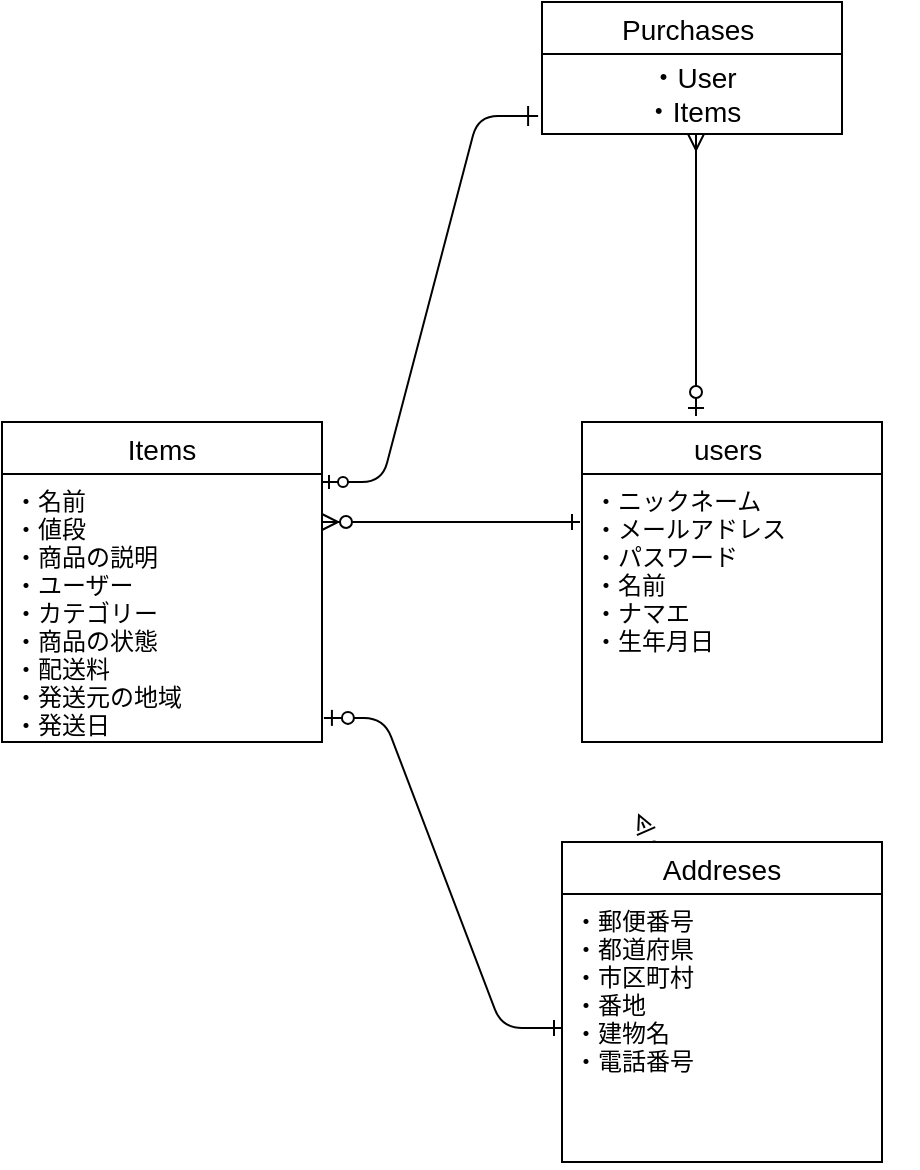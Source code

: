 <mxfile version="13.10.0" type="embed">
    <diagram id="_Q7WCkN239FhMvjNGIfI" name="ページ1">
        <mxGraphModel dx="411" dy="680" grid="1" gridSize="10" guides="1" tooltips="1" connect="1" arrows="1" fold="1" page="1" pageScale="1" pageWidth="827" pageHeight="1169" math="0" shadow="0">
            <root>
                <mxCell id="0"/>
                <mxCell id="1" parent="0"/>
                <mxCell id="88" value="users " style="swimlane;fontStyle=0;childLayout=stackLayout;horizontal=1;startSize=26;horizontalStack=0;resizeParent=1;resizeParentMax=0;resizeLast=0;collapsible=1;marginBottom=0;align=center;fontSize=14;" vertex="1" parent="1">
                    <mxGeometry x="320" y="270" width="150" height="160" as="geometry"/>
                </mxCell>
                <mxCell id="91" value="・ニックネーム&#10;・メールアドレス&#10;・パスワード&#10;・名前&#10;・ナマエ&#10;・生年月日&#10;" style="text;strokeColor=none;fillColor=none;spacingLeft=4;spacingRight=4;overflow=hidden;rotatable=0;points=[[0,0.5],[1,0.5]];portConstraint=eastwest;fontSize=12;" vertex="1" parent="88">
                    <mxGeometry y="26" width="150" height="134" as="geometry"/>
                </mxCell>
                <mxCell id="99" value="Items" style="swimlane;fontStyle=0;childLayout=stackLayout;horizontal=1;startSize=26;horizontalStack=0;resizeParent=1;resizeParentMax=0;resizeLast=0;collapsible=1;marginBottom=0;align=center;fontSize=14;" vertex="1" parent="1">
                    <mxGeometry x="30" y="270" width="160" height="160" as="geometry"/>
                </mxCell>
                <mxCell id="100" value="・名前&#10;・値段&#10;・商品の説明&#10;・ユーザー&#10;・カテゴリー&#10;・商品の状態&#10;・配送料&#10;・発送元の地域&#10;・発送日&#10;" style="text;strokeColor=none;fillColor=none;spacingLeft=4;spacingRight=4;overflow=hidden;rotatable=0;points=[[0,0.5],[1,0.5]];portConstraint=eastwest;fontSize=12;" vertex="1" parent="99">
                    <mxGeometry y="26" width="160" height="134" as="geometry"/>
                </mxCell>
                <mxCell id="173" style="edgeStyle=none;rounded=0;orthogonalLoop=1;jettySize=auto;html=1;startArrow=ERmany;startFill=0;startSize=5;sourcePerimeterSpacing=7;endArrow=ERzeroToOne;endFill=1;endSize=8;fontSize=14;" edge="1" parent="1" source="107">
                    <mxGeometry relative="1" as="geometry">
                        <mxPoint x="350" y="470" as="targetPoint"/>
                    </mxGeometry>
                </mxCell>
                <mxCell id="107" value="Addreses" style="swimlane;fontStyle=0;childLayout=stackLayout;horizontal=1;startSize=26;horizontalStack=0;resizeParent=1;resizeParentMax=0;resizeLast=0;collapsible=1;marginBottom=0;align=center;fontSize=14;" vertex="1" parent="1">
                    <mxGeometry x="310" y="480" width="160" height="160" as="geometry"/>
                </mxCell>
                <mxCell id="108" value="・郵便番号&#10;・都道府県&#10;・市区町村&#10;・番地&#10;・建物名&#10;・電話番号&#10;" style="text;strokeColor=none;fillColor=none;spacingLeft=4;spacingRight=4;overflow=hidden;rotatable=0;points=[[0,0.5],[1,0.5]];portConstraint=eastwest;fontSize=12;" vertex="1" parent="107">
                    <mxGeometry y="26" width="160" height="134" as="geometry"/>
                </mxCell>
                <mxCell id="117" value="Purchases " style="swimlane;fontStyle=0;childLayout=stackLayout;horizontal=1;startSize=26;horizontalStack=0;resizeParent=1;resizeParentMax=0;resizeLast=0;collapsible=1;marginBottom=0;align=center;fontSize=14;" vertex="1" parent="1">
                    <mxGeometry x="300" y="60" width="150" height="66" as="geometry"/>
                </mxCell>
                <mxCell id="148" value="・User&lt;br&gt;・Items" style="text;html=1;align=center;verticalAlign=middle;resizable=0;points=[];autosize=1;fontSize=14;" vertex="1" parent="117">
                    <mxGeometry y="26" width="150" height="40" as="geometry"/>
                </mxCell>
                <mxCell id="135" value="" style="fontSize=12;html=1;endArrow=ERoneToMany;strokeColor=none;" edge="1" parent="1">
                    <mxGeometry width="100" height="100" relative="1" as="geometry">
                        <mxPoint x="380" y="230" as="sourcePoint"/>
                        <mxPoint x="480" y="130" as="targetPoint"/>
                    </mxGeometry>
                </mxCell>
                <mxCell id="140" value="" style="edgeStyle=entityRelationEdgeStyle;fontSize=12;html=1;endArrow=ERone;endFill=0;startArrow=ERzeroToMany;" edge="1" parent="1">
                    <mxGeometry width="100" height="100" relative="1" as="geometry">
                        <mxPoint x="190" y="320" as="sourcePoint"/>
                        <mxPoint x="319" y="320" as="targetPoint"/>
                    </mxGeometry>
                </mxCell>
                <mxCell id="155" value="" style="edgeStyle=entityRelationEdgeStyle;fontSize=12;html=1;endArrow=ERone;endFill=0;startArrow=ERzeroToOne;startFill=1;exitX=1.006;exitY=0.91;exitDx=0;exitDy=0;exitPerimeter=0;" edge="1" parent="1" source="100" target="108">
                    <mxGeometry width="100" height="100" relative="1" as="geometry">
                        <mxPoint x="170" y="540" as="sourcePoint"/>
                        <mxPoint x="280" y="540" as="targetPoint"/>
                    </mxGeometry>
                </mxCell>
                <mxCell id="169" value="" style="edgeStyle=entityRelationEdgeStyle;fontSize=12;html=1;endArrow=ERone;entryX=-0.013;entryY=0.775;entryDx=0;entryDy=0;entryPerimeter=0;startArrow=ERzeroToOne;startFill=1;endFill=0;endSize=8;startSize=5;" edge="1" parent="1" target="148">
                    <mxGeometry width="100" height="100" relative="1" as="geometry">
                        <mxPoint x="190" y="300" as="sourcePoint"/>
                        <mxPoint x="290" y="200" as="targetPoint"/>
                    </mxGeometry>
                </mxCell>
                <mxCell id="172" value="" style="endArrow=ERzeroToOne;html=1;rounded=0;fontSize=14;startArrow=ERmany;startFill=0;endFill=1;sourcePerimeterSpacing=7;" edge="1" parent="1">
                    <mxGeometry relative="1" as="geometry">
                        <mxPoint x="377" y="126" as="sourcePoint"/>
                        <mxPoint x="377" y="267" as="targetPoint"/>
                    </mxGeometry>
                </mxCell>
            </root>
        </mxGraphModel>
    </diagram>
</mxfile>